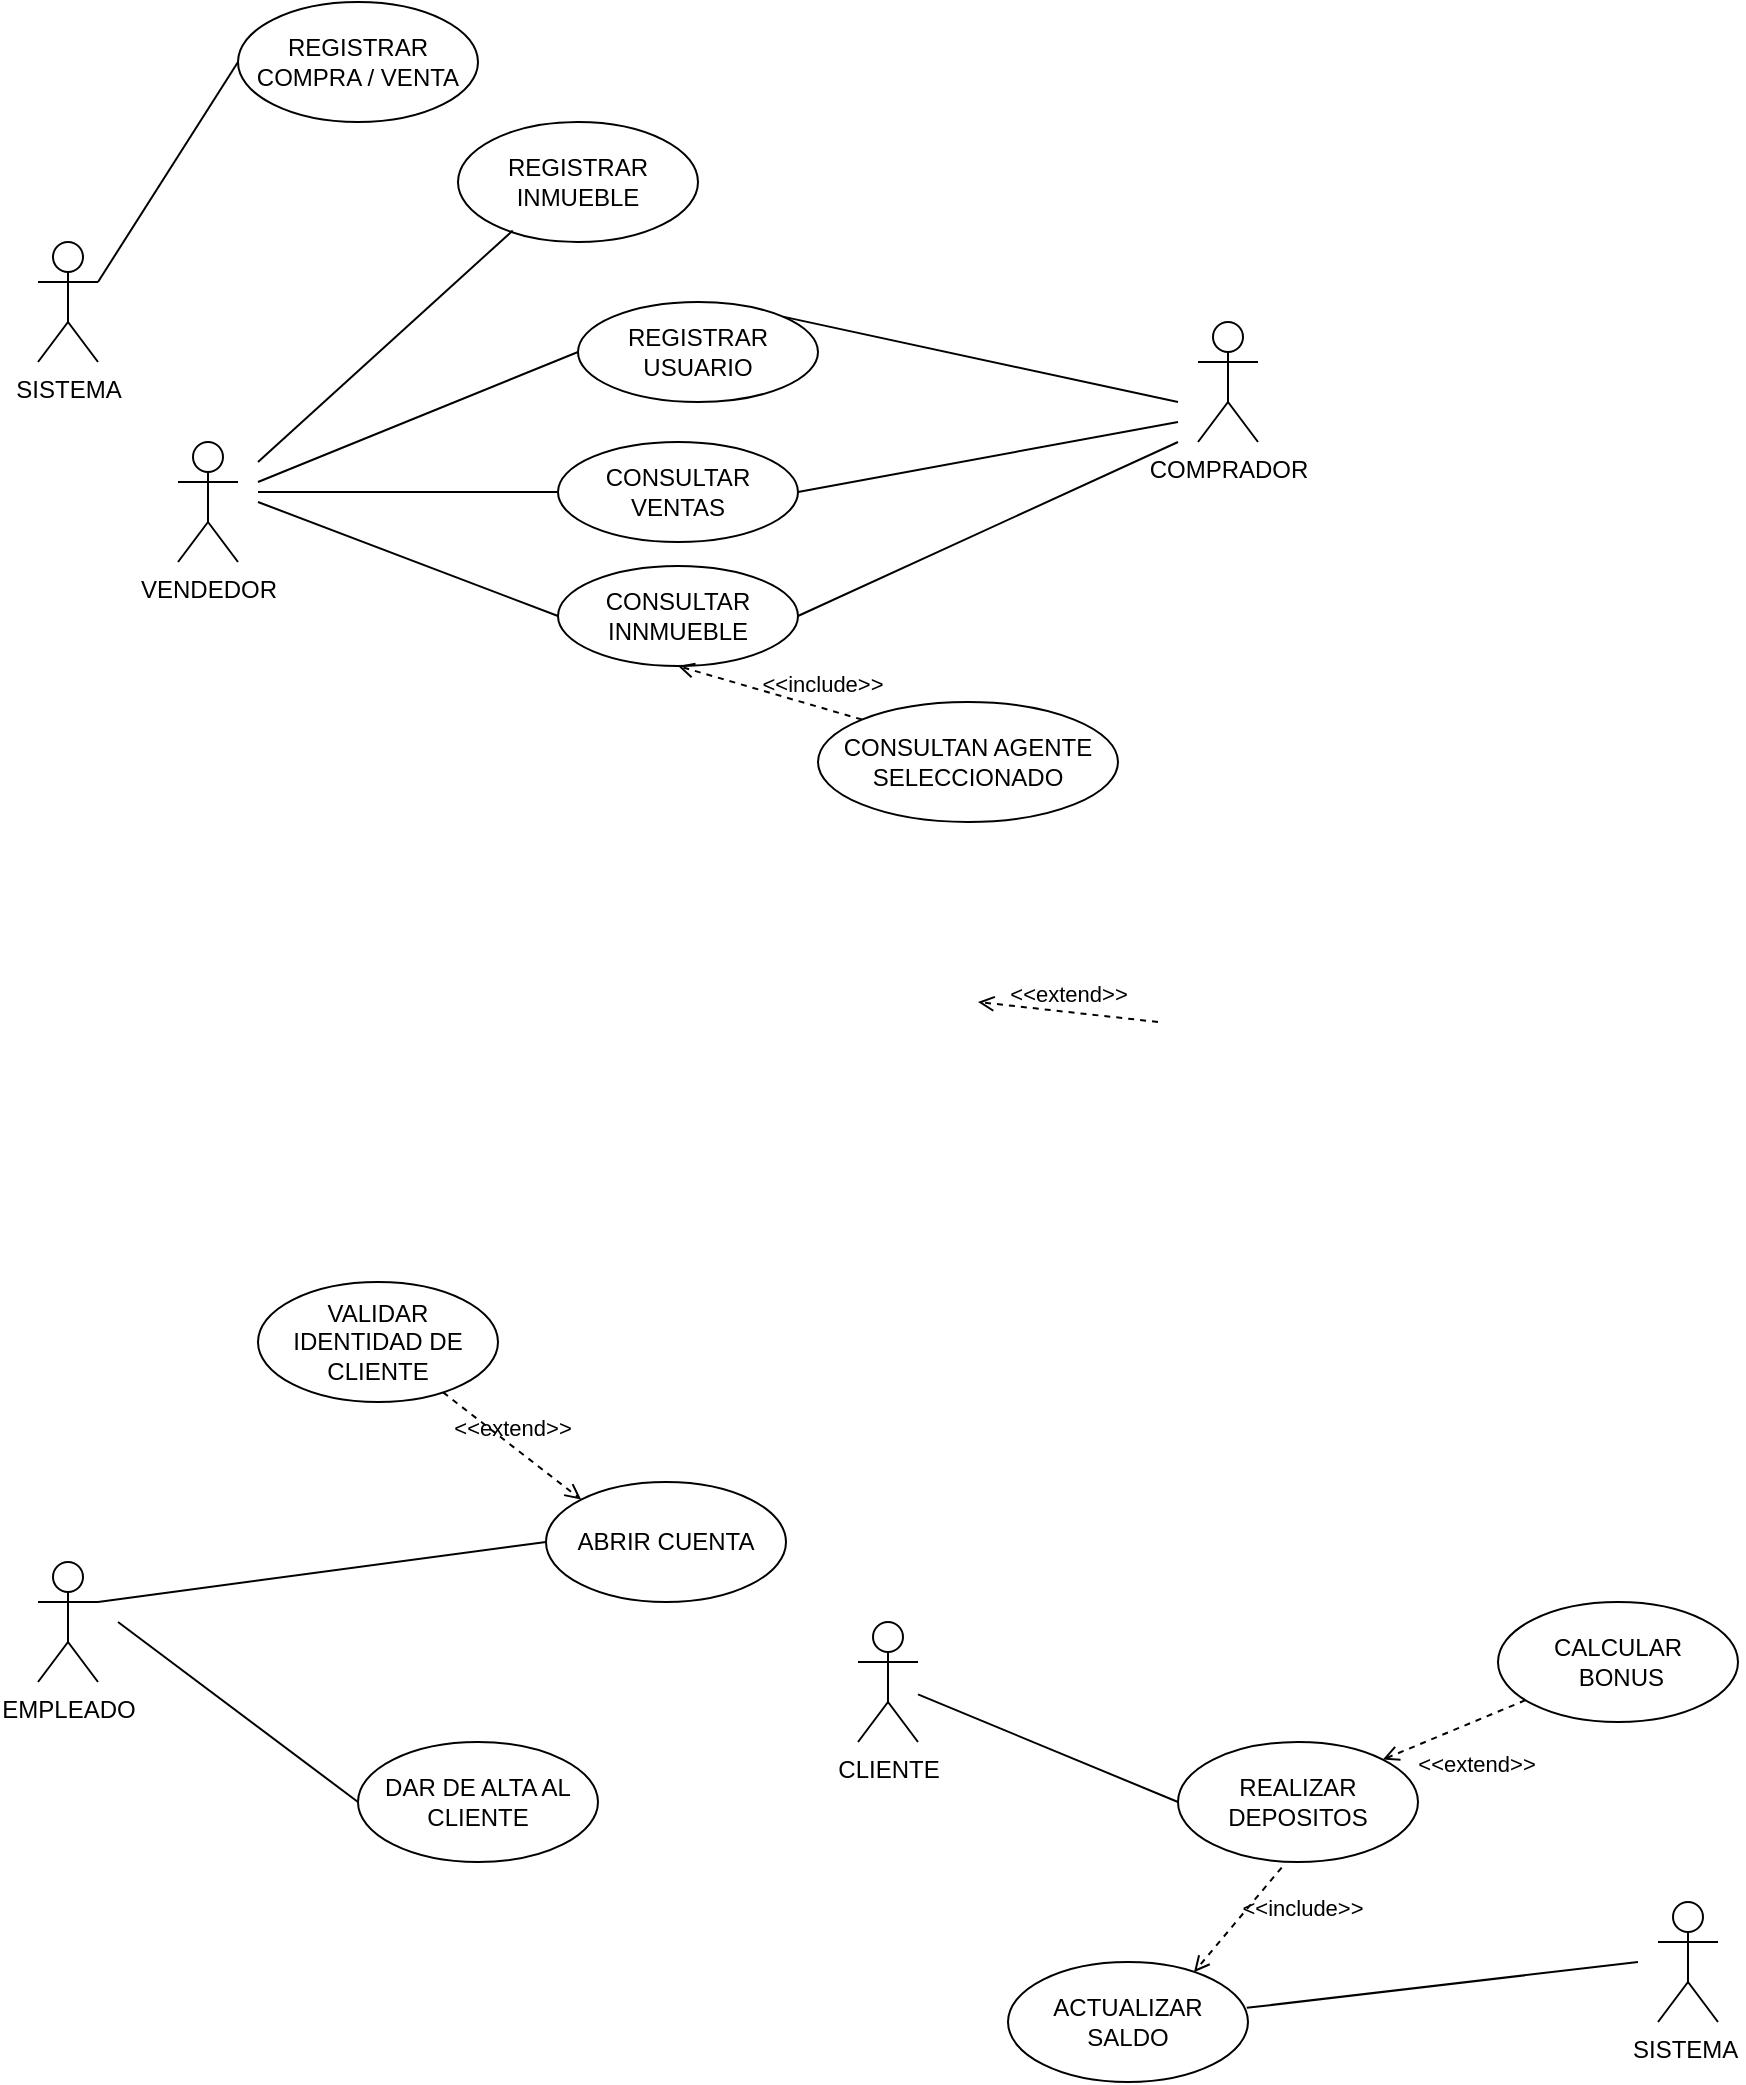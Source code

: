 <mxfile version="20.5.3" type="github">
  <diagram id="k6HM9-MAfGxd2XdQ5Wo0" name="Página-1">
    <mxGraphModel dx="2489" dy="766" grid="1" gridSize="10" guides="1" tooltips="1" connect="1" arrows="1" fold="1" page="1" pageScale="1" pageWidth="827" pageHeight="1169" math="0" shadow="0">
      <root>
        <mxCell id="0" />
        <mxCell id="1" parent="0" />
        <mxCell id="4YiFxOVjSTQpvdzxmnNl-1" value="REGISTRAR USUARIO" style="ellipse;whiteSpace=wrap;html=1;" vertex="1" parent="1">
          <mxGeometry x="-490" y="270" width="120" height="50" as="geometry" />
        </mxCell>
        <mxCell id="4YiFxOVjSTQpvdzxmnNl-2" value="REGISTRAR INMUEBLE" style="ellipse;whiteSpace=wrap;html=1;" vertex="1" parent="1">
          <mxGeometry x="-550" y="180" width="120" height="60" as="geometry" />
        </mxCell>
        <mxCell id="4YiFxOVjSTQpvdzxmnNl-3" value="CONSULTAR INNMUEBLE" style="ellipse;whiteSpace=wrap;html=1;" vertex="1" parent="1">
          <mxGeometry x="-500" y="402" width="120" height="50" as="geometry" />
        </mxCell>
        <mxCell id="4YiFxOVjSTQpvdzxmnNl-4" value="CONSULTAR VENTAS" style="ellipse;whiteSpace=wrap;html=1;" vertex="1" parent="1">
          <mxGeometry x="-500" y="340" width="120" height="50" as="geometry" />
        </mxCell>
        <mxCell id="4YiFxOVjSTQpvdzxmnNl-5" value="REGISTRAR COMPRA / VENTA" style="ellipse;whiteSpace=wrap;html=1;" vertex="1" parent="1">
          <mxGeometry x="-660" y="120" width="120" height="60" as="geometry" />
        </mxCell>
        <mxCell id="4YiFxOVjSTQpvdzxmnNl-6" value="VENDEDOR&lt;br&gt;" style="shape=umlActor;verticalLabelPosition=bottom;verticalAlign=top;html=1;outlineConnect=0;" vertex="1" parent="1">
          <mxGeometry x="-690" y="340" width="30" height="60" as="geometry" />
        </mxCell>
        <mxCell id="4YiFxOVjSTQpvdzxmnNl-7" value="COMPRADOR" style="shape=umlActor;verticalLabelPosition=bottom;verticalAlign=top;html=1;outlineConnect=0;" vertex="1" parent="1">
          <mxGeometry x="-180" y="280" width="30" height="60" as="geometry" />
        </mxCell>
        <mxCell id="4YiFxOVjSTQpvdzxmnNl-11" value="" style="endArrow=none;html=1;rounded=0;entryX=0;entryY=0.5;entryDx=0;entryDy=0;" edge="1" parent="1" target="4YiFxOVjSTQpvdzxmnNl-3">
          <mxGeometry width="50" height="50" relative="1" as="geometry">
            <mxPoint x="-650" y="370" as="sourcePoint" />
            <mxPoint x="-580" y="460" as="targetPoint" />
          </mxGeometry>
        </mxCell>
        <mxCell id="4YiFxOVjSTQpvdzxmnNl-13" value="" style="endArrow=none;html=1;rounded=0;entryX=0.228;entryY=0.905;entryDx=0;entryDy=0;entryPerimeter=0;" edge="1" parent="1" target="4YiFxOVjSTQpvdzxmnNl-2">
          <mxGeometry width="50" height="50" relative="1" as="geometry">
            <mxPoint x="-650" y="350" as="sourcePoint" />
            <mxPoint x="-570" y="300" as="targetPoint" />
          </mxGeometry>
        </mxCell>
        <mxCell id="4YiFxOVjSTQpvdzxmnNl-14" value="" style="endArrow=none;html=1;rounded=0;entryX=1;entryY=0;entryDx=0;entryDy=0;" edge="1" parent="1" target="4YiFxOVjSTQpvdzxmnNl-1">
          <mxGeometry width="50" height="50" relative="1" as="geometry">
            <mxPoint x="-190" y="320" as="sourcePoint" />
            <mxPoint x="-490.0" y="230" as="targetPoint" />
          </mxGeometry>
        </mxCell>
        <mxCell id="4YiFxOVjSTQpvdzxmnNl-15" value="" style="endArrow=none;html=1;rounded=0;entryX=0;entryY=0.5;entryDx=0;entryDy=0;" edge="1" parent="1" target="4YiFxOVjSTQpvdzxmnNl-1">
          <mxGeometry width="50" height="50" relative="1" as="geometry">
            <mxPoint x="-650" y="360" as="sourcePoint" />
            <mxPoint x="-490.0" y="230" as="targetPoint" />
          </mxGeometry>
        </mxCell>
        <mxCell id="4YiFxOVjSTQpvdzxmnNl-16" value="" style="endArrow=none;html=1;rounded=0;exitX=1;exitY=0.5;exitDx=0;exitDy=0;" edge="1" parent="1" source="4YiFxOVjSTQpvdzxmnNl-3">
          <mxGeometry width="50" height="50" relative="1" as="geometry">
            <mxPoint x="-350" y="480.0" as="sourcePoint" />
            <mxPoint x="-190" y="340" as="targetPoint" />
          </mxGeometry>
        </mxCell>
        <mxCell id="4YiFxOVjSTQpvdzxmnNl-18" value="" style="endArrow=none;html=1;rounded=0;entryX=1;entryY=0.5;entryDx=0;entryDy=0;" edge="1" parent="1" target="4YiFxOVjSTQpvdzxmnNl-4">
          <mxGeometry width="50" height="50" relative="1" as="geometry">
            <mxPoint x="-190" y="330" as="sourcePoint" />
            <mxPoint x="-370.0" y="320" as="targetPoint" />
          </mxGeometry>
        </mxCell>
        <mxCell id="4YiFxOVjSTQpvdzxmnNl-19" value="" style="endArrow=none;html=1;rounded=0;entryX=0;entryY=0.5;entryDx=0;entryDy=0;" edge="1" parent="1" target="4YiFxOVjSTQpvdzxmnNl-4">
          <mxGeometry width="50" height="50" relative="1" as="geometry">
            <mxPoint x="-650" y="365" as="sourcePoint" />
            <mxPoint x="-490.0" y="320" as="targetPoint" />
          </mxGeometry>
        </mxCell>
        <mxCell id="4YiFxOVjSTQpvdzxmnNl-23" value="EMPLEADO" style="shape=umlActor;verticalLabelPosition=bottom;verticalAlign=top;html=1;outlineConnect=0;" vertex="1" parent="1">
          <mxGeometry x="-760" y="900" width="30" height="60" as="geometry" />
        </mxCell>
        <mxCell id="4YiFxOVjSTQpvdzxmnNl-24" value="CLIENTE" style="shape=umlActor;verticalLabelPosition=bottom;verticalAlign=top;html=1;outlineConnect=0;" vertex="1" parent="1">
          <mxGeometry x="-350" y="930" width="30" height="60" as="geometry" />
        </mxCell>
        <mxCell id="4YiFxOVjSTQpvdzxmnNl-25" value="ABRIR CUENTA" style="ellipse;whiteSpace=wrap;html=1;" vertex="1" parent="1">
          <mxGeometry x="-506" y="860" width="120" height="60" as="geometry" />
        </mxCell>
        <mxCell id="4YiFxOVjSTQpvdzxmnNl-26" value="VALIDAR IDENTIDAD DE CLIENTE" style="ellipse;whiteSpace=wrap;html=1;" vertex="1" parent="1">
          <mxGeometry x="-650" y="760" width="120" height="60" as="geometry" />
        </mxCell>
        <mxCell id="4YiFxOVjSTQpvdzxmnNl-27" value="" style="endArrow=none;html=1;rounded=0;entryX=0;entryY=0.5;entryDx=0;entryDy=0;exitX=1;exitY=0.333;exitDx=0;exitDy=0;exitPerimeter=0;" edge="1" parent="1" source="4YiFxOVjSTQpvdzxmnNl-23" target="4YiFxOVjSTQpvdzxmnNl-25">
          <mxGeometry width="50" height="50" relative="1" as="geometry">
            <mxPoint x="-700" y="800.0" as="sourcePoint" />
            <mxPoint x="-550.0" y="920.0" as="targetPoint" />
          </mxGeometry>
        </mxCell>
        <mxCell id="4YiFxOVjSTQpvdzxmnNl-29" value="REALIZAR DEPOSITOS" style="ellipse;whiteSpace=wrap;html=1;" vertex="1" parent="1">
          <mxGeometry x="-190" y="990" width="120" height="60" as="geometry" />
        </mxCell>
        <mxCell id="4YiFxOVjSTQpvdzxmnNl-30" value="" style="endArrow=none;html=1;rounded=0;exitX=0;exitY=0.5;exitDx=0;exitDy=0;" edge="1" parent="1" source="4YiFxOVjSTQpvdzxmnNl-29" target="4YiFxOVjSTQpvdzxmnNl-24">
          <mxGeometry width="50" height="50" relative="1" as="geometry">
            <mxPoint x="-710" y="940.0" as="sourcePoint" />
            <mxPoint x="-210" y="910" as="targetPoint" />
          </mxGeometry>
        </mxCell>
        <mxCell id="4YiFxOVjSTQpvdzxmnNl-31" value="&amp;lt;&amp;lt;extend&amp;gt;&amp;gt;" style="html=1;verticalAlign=bottom;labelBackgroundColor=none;endArrow=open;endFill=0;dashed=1;rounded=0;entryX=0;entryY=0;entryDx=0;entryDy=0;" edge="1" parent="1" source="4YiFxOVjSTQpvdzxmnNl-26" target="4YiFxOVjSTQpvdzxmnNl-25">
          <mxGeometry width="160" relative="1" as="geometry">
            <mxPoint x="-600" y="880" as="sourcePoint" />
            <mxPoint x="-440" y="880" as="targetPoint" />
          </mxGeometry>
        </mxCell>
        <mxCell id="4YiFxOVjSTQpvdzxmnNl-32" value="CALCULAR&lt;br&gt;&amp;nbsp;BONUS" style="ellipse;whiteSpace=wrap;html=1;" vertex="1" parent="1">
          <mxGeometry x="-30" y="920" width="120" height="60" as="geometry" />
        </mxCell>
        <mxCell id="4YiFxOVjSTQpvdzxmnNl-33" value="&amp;lt;&amp;lt;extend&amp;gt;&amp;gt;" style="html=1;verticalAlign=bottom;labelBackgroundColor=none;endArrow=open;endFill=0;dashed=1;rounded=0;entryX=1;entryY=0;entryDx=0;entryDy=0;" edge="1" parent="1" source="4YiFxOVjSTQpvdzxmnNl-32" target="4YiFxOVjSTQpvdzxmnNl-29">
          <mxGeometry x="-0.018" y="28" width="160" relative="1" as="geometry">
            <mxPoint x="-80" y="1100" as="sourcePoint" />
            <mxPoint x="-80" y="1259" as="targetPoint" />
            <mxPoint as="offset" />
          </mxGeometry>
        </mxCell>
        <mxCell id="4YiFxOVjSTQpvdzxmnNl-35" value="DAR DE ALTA AL CLIENTE" style="ellipse;whiteSpace=wrap;html=1;" vertex="1" parent="1">
          <mxGeometry x="-600" y="990" width="120" height="60" as="geometry" />
        </mxCell>
        <mxCell id="4YiFxOVjSTQpvdzxmnNl-36" value="" style="endArrow=none;html=1;rounded=0;entryX=0;entryY=0.5;entryDx=0;entryDy=0;exitX=1;exitY=0.333;exitDx=0;exitDy=0;exitPerimeter=0;" edge="1" parent="1" target="4YiFxOVjSTQpvdzxmnNl-35">
          <mxGeometry width="50" height="50" relative="1" as="geometry">
            <mxPoint x="-720" y="930.0" as="sourcePoint" />
            <mxPoint x="-540.0" y="930.0" as="targetPoint" />
          </mxGeometry>
        </mxCell>
        <mxCell id="4YiFxOVjSTQpvdzxmnNl-39" value="ACTUALIZAR SALDO" style="ellipse;whiteSpace=wrap;html=1;" vertex="1" parent="1">
          <mxGeometry x="-275" y="1100" width="120" height="60" as="geometry" />
        </mxCell>
        <mxCell id="4YiFxOVjSTQpvdzxmnNl-41" value="&amp;lt;&amp;lt;include&amp;gt;&amp;gt;" style="html=1;verticalAlign=bottom;labelBackgroundColor=none;endArrow=open;endFill=0;dashed=1;rounded=0;exitX=0.432;exitY=1.046;exitDx=0;exitDy=0;exitPerimeter=0;entryX=0.775;entryY=0.085;entryDx=0;entryDy=0;entryPerimeter=0;" edge="1" parent="1" source="4YiFxOVjSTQpvdzxmnNl-29" target="4YiFxOVjSTQpvdzxmnNl-39">
          <mxGeometry x="-0.504" y="26" width="160" relative="1" as="geometry">
            <mxPoint x="-297.156" y="1061.002" as="sourcePoint" />
            <mxPoint x="-256.483" y="1131.154" as="targetPoint" />
            <mxPoint x="1" as="offset" />
          </mxGeometry>
        </mxCell>
        <mxCell id="4YiFxOVjSTQpvdzxmnNl-45" value="SISTEMA&amp;nbsp;" style="shape=umlActor;verticalLabelPosition=bottom;verticalAlign=top;html=1;outlineConnect=0;" vertex="1" parent="1">
          <mxGeometry x="50" y="1070" width="30" height="60" as="geometry" />
        </mxCell>
        <mxCell id="4YiFxOVjSTQpvdzxmnNl-46" value="" style="endArrow=none;html=1;rounded=0;exitX=0.995;exitY=0.382;exitDx=0;exitDy=0;exitPerimeter=0;" edge="1" parent="1" source="4YiFxOVjSTQpvdzxmnNl-39">
          <mxGeometry width="50" height="50" relative="1" as="geometry">
            <mxPoint x="-169.996" y="1158.998" as="sourcePoint" />
            <mxPoint x="40" y="1100" as="targetPoint" />
          </mxGeometry>
        </mxCell>
        <mxCell id="4YiFxOVjSTQpvdzxmnNl-52" value="SISTEMA" style="shape=umlActor;verticalLabelPosition=bottom;verticalAlign=top;html=1;outlineConnect=0;" vertex="1" parent="1">
          <mxGeometry x="-760" y="240" width="30" height="60" as="geometry" />
        </mxCell>
        <mxCell id="4YiFxOVjSTQpvdzxmnNl-53" value="" style="endArrow=none;html=1;rounded=0;entryX=1;entryY=0.333;entryDx=0;entryDy=0;exitX=0;exitY=0.5;exitDx=0;exitDy=0;entryPerimeter=0;" edge="1" parent="1" source="4YiFxOVjSTQpvdzxmnNl-5" target="4YiFxOVjSTQpvdzxmnNl-52">
          <mxGeometry width="50" height="50" relative="1" as="geometry">
            <mxPoint x="-565" y="514.41" as="sourcePoint" />
            <mxPoint x="-660.0" y="514.41" as="targetPoint" />
          </mxGeometry>
        </mxCell>
        <mxCell id="4YiFxOVjSTQpvdzxmnNl-55" value="&amp;lt;&amp;lt;include&amp;gt;&amp;gt;" style="html=1;verticalAlign=bottom;labelBackgroundColor=none;endArrow=open;endFill=0;dashed=1;rounded=0;entryX=0.5;entryY=1;entryDx=0;entryDy=0;exitX=0;exitY=0;exitDx=0;exitDy=0;" edge="1" parent="1" source="4YiFxOVjSTQpvdzxmnNl-65" target="4YiFxOVjSTQpvdzxmnNl-3">
          <mxGeometry x="-0.549" y="-3" width="160" relative="1" as="geometry">
            <mxPoint x="-340" y="470" as="sourcePoint" />
            <mxPoint x="-366" y="650" as="targetPoint" />
            <mxPoint as="offset" />
          </mxGeometry>
        </mxCell>
        <mxCell id="4YiFxOVjSTQpvdzxmnNl-63" value="&amp;lt;&amp;lt;extend&amp;gt;&amp;gt;" style="html=1;verticalAlign=bottom;labelBackgroundColor=none;endArrow=open;endFill=0;dashed=1;rounded=0;" edge="1" parent="1">
          <mxGeometry width="160" relative="1" as="geometry">
            <mxPoint x="-200" y="630" as="sourcePoint" />
            <mxPoint x="-290" y="620" as="targetPoint" />
          </mxGeometry>
        </mxCell>
        <mxCell id="4YiFxOVjSTQpvdzxmnNl-65" value="CONSULTAN AGENTE SELECCIONADO" style="ellipse;whiteSpace=wrap;html=1;" vertex="1" parent="1">
          <mxGeometry x="-370" y="470" width="150" height="60" as="geometry" />
        </mxCell>
      </root>
    </mxGraphModel>
  </diagram>
</mxfile>
